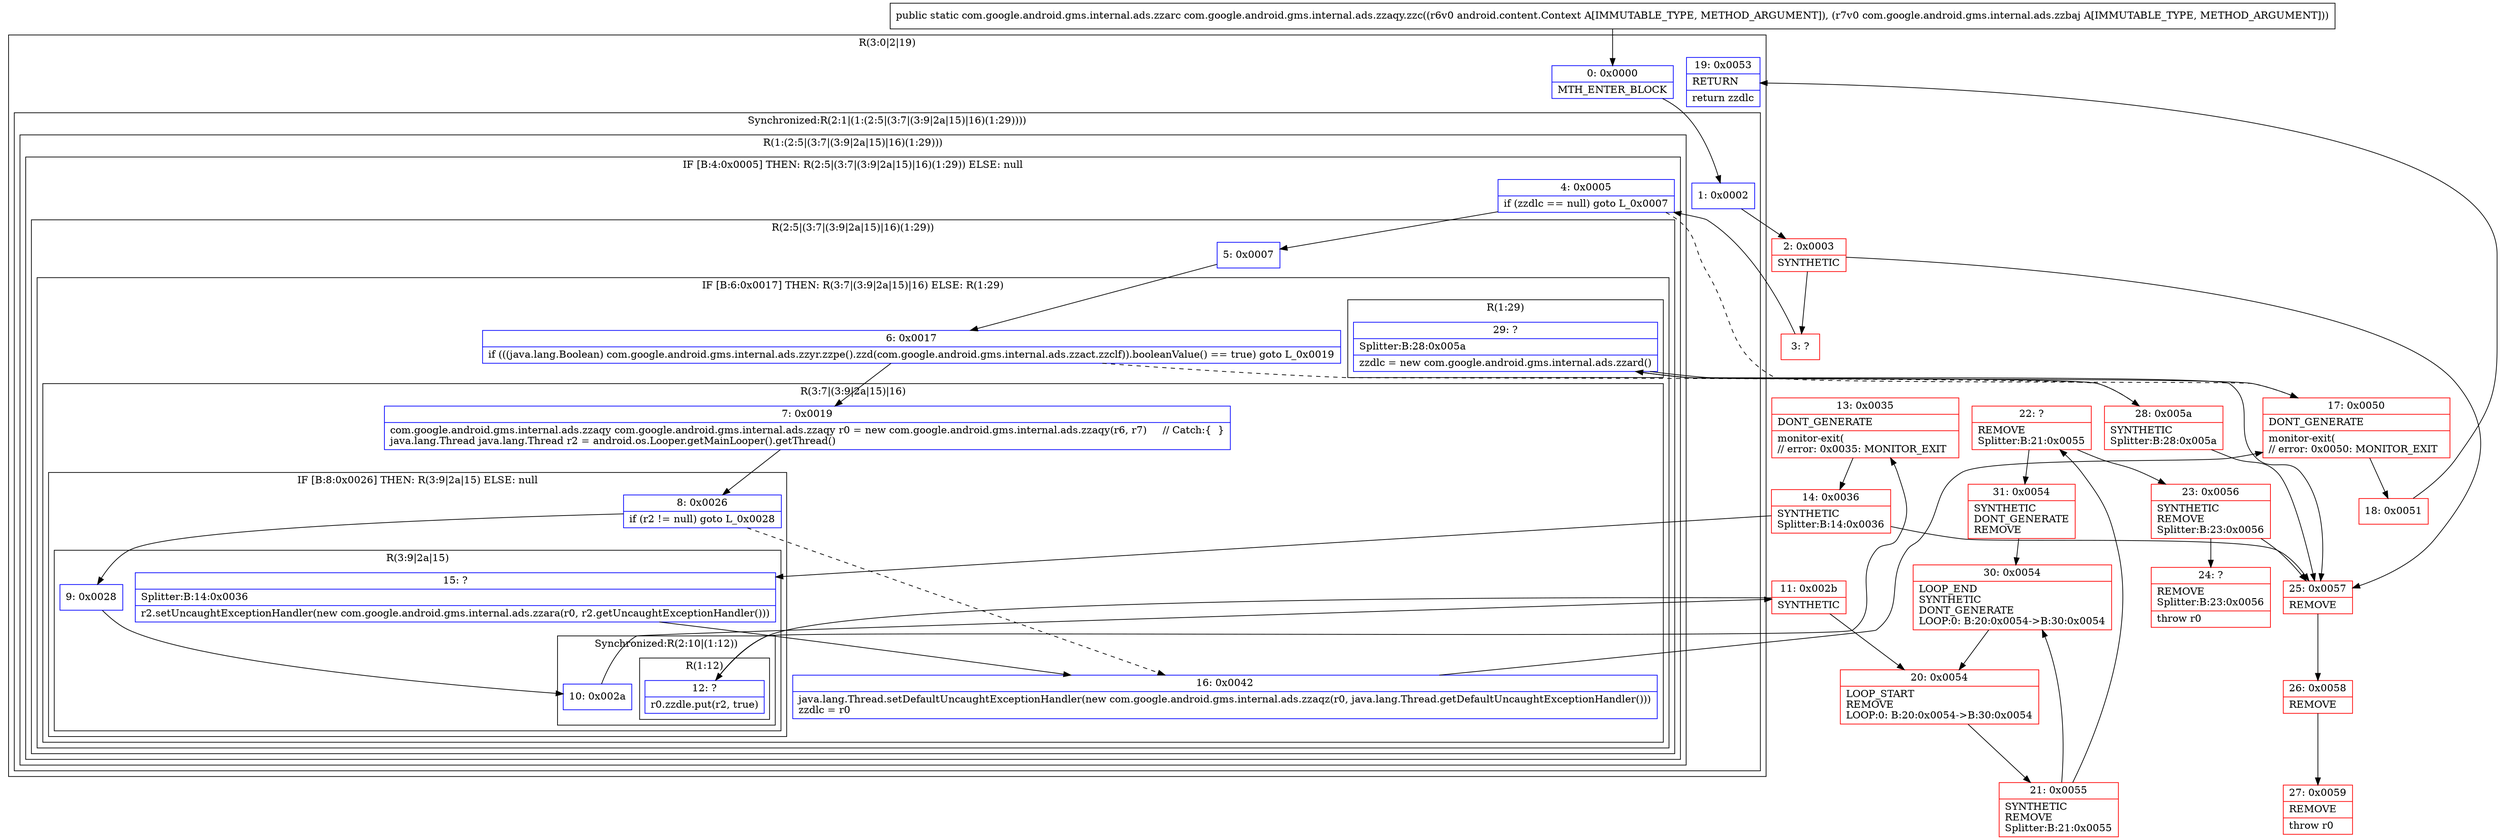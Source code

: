 digraph "CFG forcom.google.android.gms.internal.ads.zzaqy.zzc(Landroid\/content\/Context;Lcom\/google\/android\/gms\/internal\/ads\/zzbaj;)Lcom\/google\/android\/gms\/internal\/ads\/zzarc;" {
subgraph cluster_Region_1112221255 {
label = "R(3:0|2|19)";
node [shape=record,color=blue];
Node_0 [shape=record,label="{0\:\ 0x0000|MTH_ENTER_BLOCK\l}"];
subgraph cluster_SynchronizedRegion_1656979223 {
label = "Synchronized:R(2:1|(1:(2:5|(3:7|(3:9|2a|15)|16)(1:29))))";
node [shape=record,color=blue];
Node_1 [shape=record,label="{1\:\ 0x0002}"];
subgraph cluster_Region_24849002 {
label = "R(1:(2:5|(3:7|(3:9|2a|15)|16)(1:29)))";
node [shape=record,color=blue];
subgraph cluster_IfRegion_1967570354 {
label = "IF [B:4:0x0005] THEN: R(2:5|(3:7|(3:9|2a|15)|16)(1:29)) ELSE: null";
node [shape=record,color=blue];
Node_4 [shape=record,label="{4\:\ 0x0005|if (zzdlc == null) goto L_0x0007\l}"];
subgraph cluster_Region_1847907395 {
label = "R(2:5|(3:7|(3:9|2a|15)|16)(1:29))";
node [shape=record,color=blue];
Node_5 [shape=record,label="{5\:\ 0x0007}"];
subgraph cluster_IfRegion_400958807 {
label = "IF [B:6:0x0017] THEN: R(3:7|(3:9|2a|15)|16) ELSE: R(1:29)";
node [shape=record,color=blue];
Node_6 [shape=record,label="{6\:\ 0x0017|if (((java.lang.Boolean) com.google.android.gms.internal.ads.zzyr.zzpe().zzd(com.google.android.gms.internal.ads.zzact.zzclf)).booleanValue() == true) goto L_0x0019\l}"];
subgraph cluster_Region_411147976 {
label = "R(3:7|(3:9|2a|15)|16)";
node [shape=record,color=blue];
Node_7 [shape=record,label="{7\:\ 0x0019|com.google.android.gms.internal.ads.zzaqy com.google.android.gms.internal.ads.zzaqy r0 = new com.google.android.gms.internal.ads.zzaqy(r6, r7)     \/\/ Catch:\{  \}\ljava.lang.Thread java.lang.Thread r2 = android.os.Looper.getMainLooper().getThread()\l}"];
subgraph cluster_IfRegion_1892443705 {
label = "IF [B:8:0x0026] THEN: R(3:9|2a|15) ELSE: null";
node [shape=record,color=blue];
Node_8 [shape=record,label="{8\:\ 0x0026|if (r2 != null) goto L_0x0028\l}"];
subgraph cluster_Region_1689240506 {
label = "R(3:9|2a|15)";
node [shape=record,color=blue];
Node_9 [shape=record,label="{9\:\ 0x0028}"];
subgraph cluster_SynchronizedRegion_1395216517 {
label = "Synchronized:R(2:10|(1:12))";
node [shape=record,color=blue];
Node_10 [shape=record,label="{10\:\ 0x002a}"];
subgraph cluster_Region_445014465 {
label = "R(1:12)";
node [shape=record,color=blue];
Node_12 [shape=record,label="{12\:\ ?|r0.zzdle.put(r2, true)\l}"];
}
}
Node_15 [shape=record,label="{15\:\ ?|Splitter:B:14:0x0036\l|r2.setUncaughtExceptionHandler(new com.google.android.gms.internal.ads.zzara(r0, r2.getUncaughtExceptionHandler()))\l}"];
}
}
Node_16 [shape=record,label="{16\:\ 0x0042|java.lang.Thread.setDefaultUncaughtExceptionHandler(new com.google.android.gms.internal.ads.zzaqz(r0, java.lang.Thread.getDefaultUncaughtExceptionHandler()))\lzzdlc = r0\l}"];
}
subgraph cluster_Region_1326867899 {
label = "R(1:29)";
node [shape=record,color=blue];
Node_29 [shape=record,label="{29\:\ ?|Splitter:B:28:0x005a\l|zzdlc = new com.google.android.gms.internal.ads.zzard()\l}"];
}
}
}
}
}
}
Node_19 [shape=record,label="{19\:\ 0x0053|RETURN\l|return zzdlc\l}"];
}
Node_2 [shape=record,color=red,label="{2\:\ 0x0003|SYNTHETIC\l}"];
Node_3 [shape=record,color=red,label="{3\:\ ?}"];
Node_11 [shape=record,color=red,label="{11\:\ 0x002b|SYNTHETIC\l}"];
Node_13 [shape=record,color=red,label="{13\:\ 0x0035|DONT_GENERATE\l|monitor\-exit(\l\/\/ error: 0x0035: MONITOR_EXIT  \l}"];
Node_14 [shape=record,color=red,label="{14\:\ 0x0036|SYNTHETIC\lSplitter:B:14:0x0036\l}"];
Node_17 [shape=record,color=red,label="{17\:\ 0x0050|DONT_GENERATE\l|monitor\-exit(\l\/\/ error: 0x0050: MONITOR_EXIT  \l}"];
Node_18 [shape=record,color=red,label="{18\:\ 0x0051}"];
Node_20 [shape=record,color=red,label="{20\:\ 0x0054|LOOP_START\lREMOVE\lLOOP:0: B:20:0x0054\-\>B:30:0x0054\l}"];
Node_21 [shape=record,color=red,label="{21\:\ 0x0055|SYNTHETIC\lREMOVE\lSplitter:B:21:0x0055\l}"];
Node_22 [shape=record,color=red,label="{22\:\ ?|REMOVE\lSplitter:B:21:0x0055\l}"];
Node_23 [shape=record,color=red,label="{23\:\ 0x0056|SYNTHETIC\lREMOVE\lSplitter:B:23:0x0056\l}"];
Node_24 [shape=record,color=red,label="{24\:\ ?|REMOVE\lSplitter:B:23:0x0056\l|throw r0\l}"];
Node_25 [shape=record,color=red,label="{25\:\ 0x0057|REMOVE\l}"];
Node_26 [shape=record,color=red,label="{26\:\ 0x0058|REMOVE\l}"];
Node_27 [shape=record,color=red,label="{27\:\ 0x0059|REMOVE\l|throw r0\l}"];
Node_28 [shape=record,color=red,label="{28\:\ 0x005a|SYNTHETIC\lSplitter:B:28:0x005a\l}"];
Node_30 [shape=record,color=red,label="{30\:\ 0x0054|LOOP_END\lSYNTHETIC\lDONT_GENERATE\lLOOP:0: B:20:0x0054\-\>B:30:0x0054\l}"];
Node_31 [shape=record,color=red,label="{31\:\ 0x0054|SYNTHETIC\lDONT_GENERATE\lREMOVE\l}"];
MethodNode[shape=record,label="{public static com.google.android.gms.internal.ads.zzarc com.google.android.gms.internal.ads.zzaqy.zzc((r6v0 android.content.Context A[IMMUTABLE_TYPE, METHOD_ARGUMENT]), (r7v0 com.google.android.gms.internal.ads.zzbaj A[IMMUTABLE_TYPE, METHOD_ARGUMENT])) }"];
MethodNode -> Node_0;
Node_0 -> Node_1;
Node_1 -> Node_2;
Node_4 -> Node_5;
Node_4 -> Node_17[style=dashed];
Node_5 -> Node_6;
Node_6 -> Node_7;
Node_6 -> Node_28[style=dashed];
Node_7 -> Node_8;
Node_8 -> Node_9;
Node_8 -> Node_16[style=dashed];
Node_9 -> Node_10;
Node_10 -> Node_11;
Node_12 -> Node_13;
Node_15 -> Node_16;
Node_16 -> Node_17;
Node_29 -> Node_25;
Node_29 -> Node_17;
Node_2 -> Node_3;
Node_2 -> Node_25;
Node_3 -> Node_4;
Node_11 -> Node_12;
Node_11 -> Node_20;
Node_13 -> Node_14;
Node_14 -> Node_15;
Node_14 -> Node_25;
Node_17 -> Node_18;
Node_18 -> Node_19;
Node_20 -> Node_21;
Node_21 -> Node_22;
Node_21 -> Node_30;
Node_22 -> Node_23;
Node_22 -> Node_31;
Node_23 -> Node_24;
Node_23 -> Node_25;
Node_25 -> Node_26;
Node_26 -> Node_27;
Node_28 -> Node_29;
Node_28 -> Node_25;
Node_30 -> Node_20;
Node_31 -> Node_30;
}

